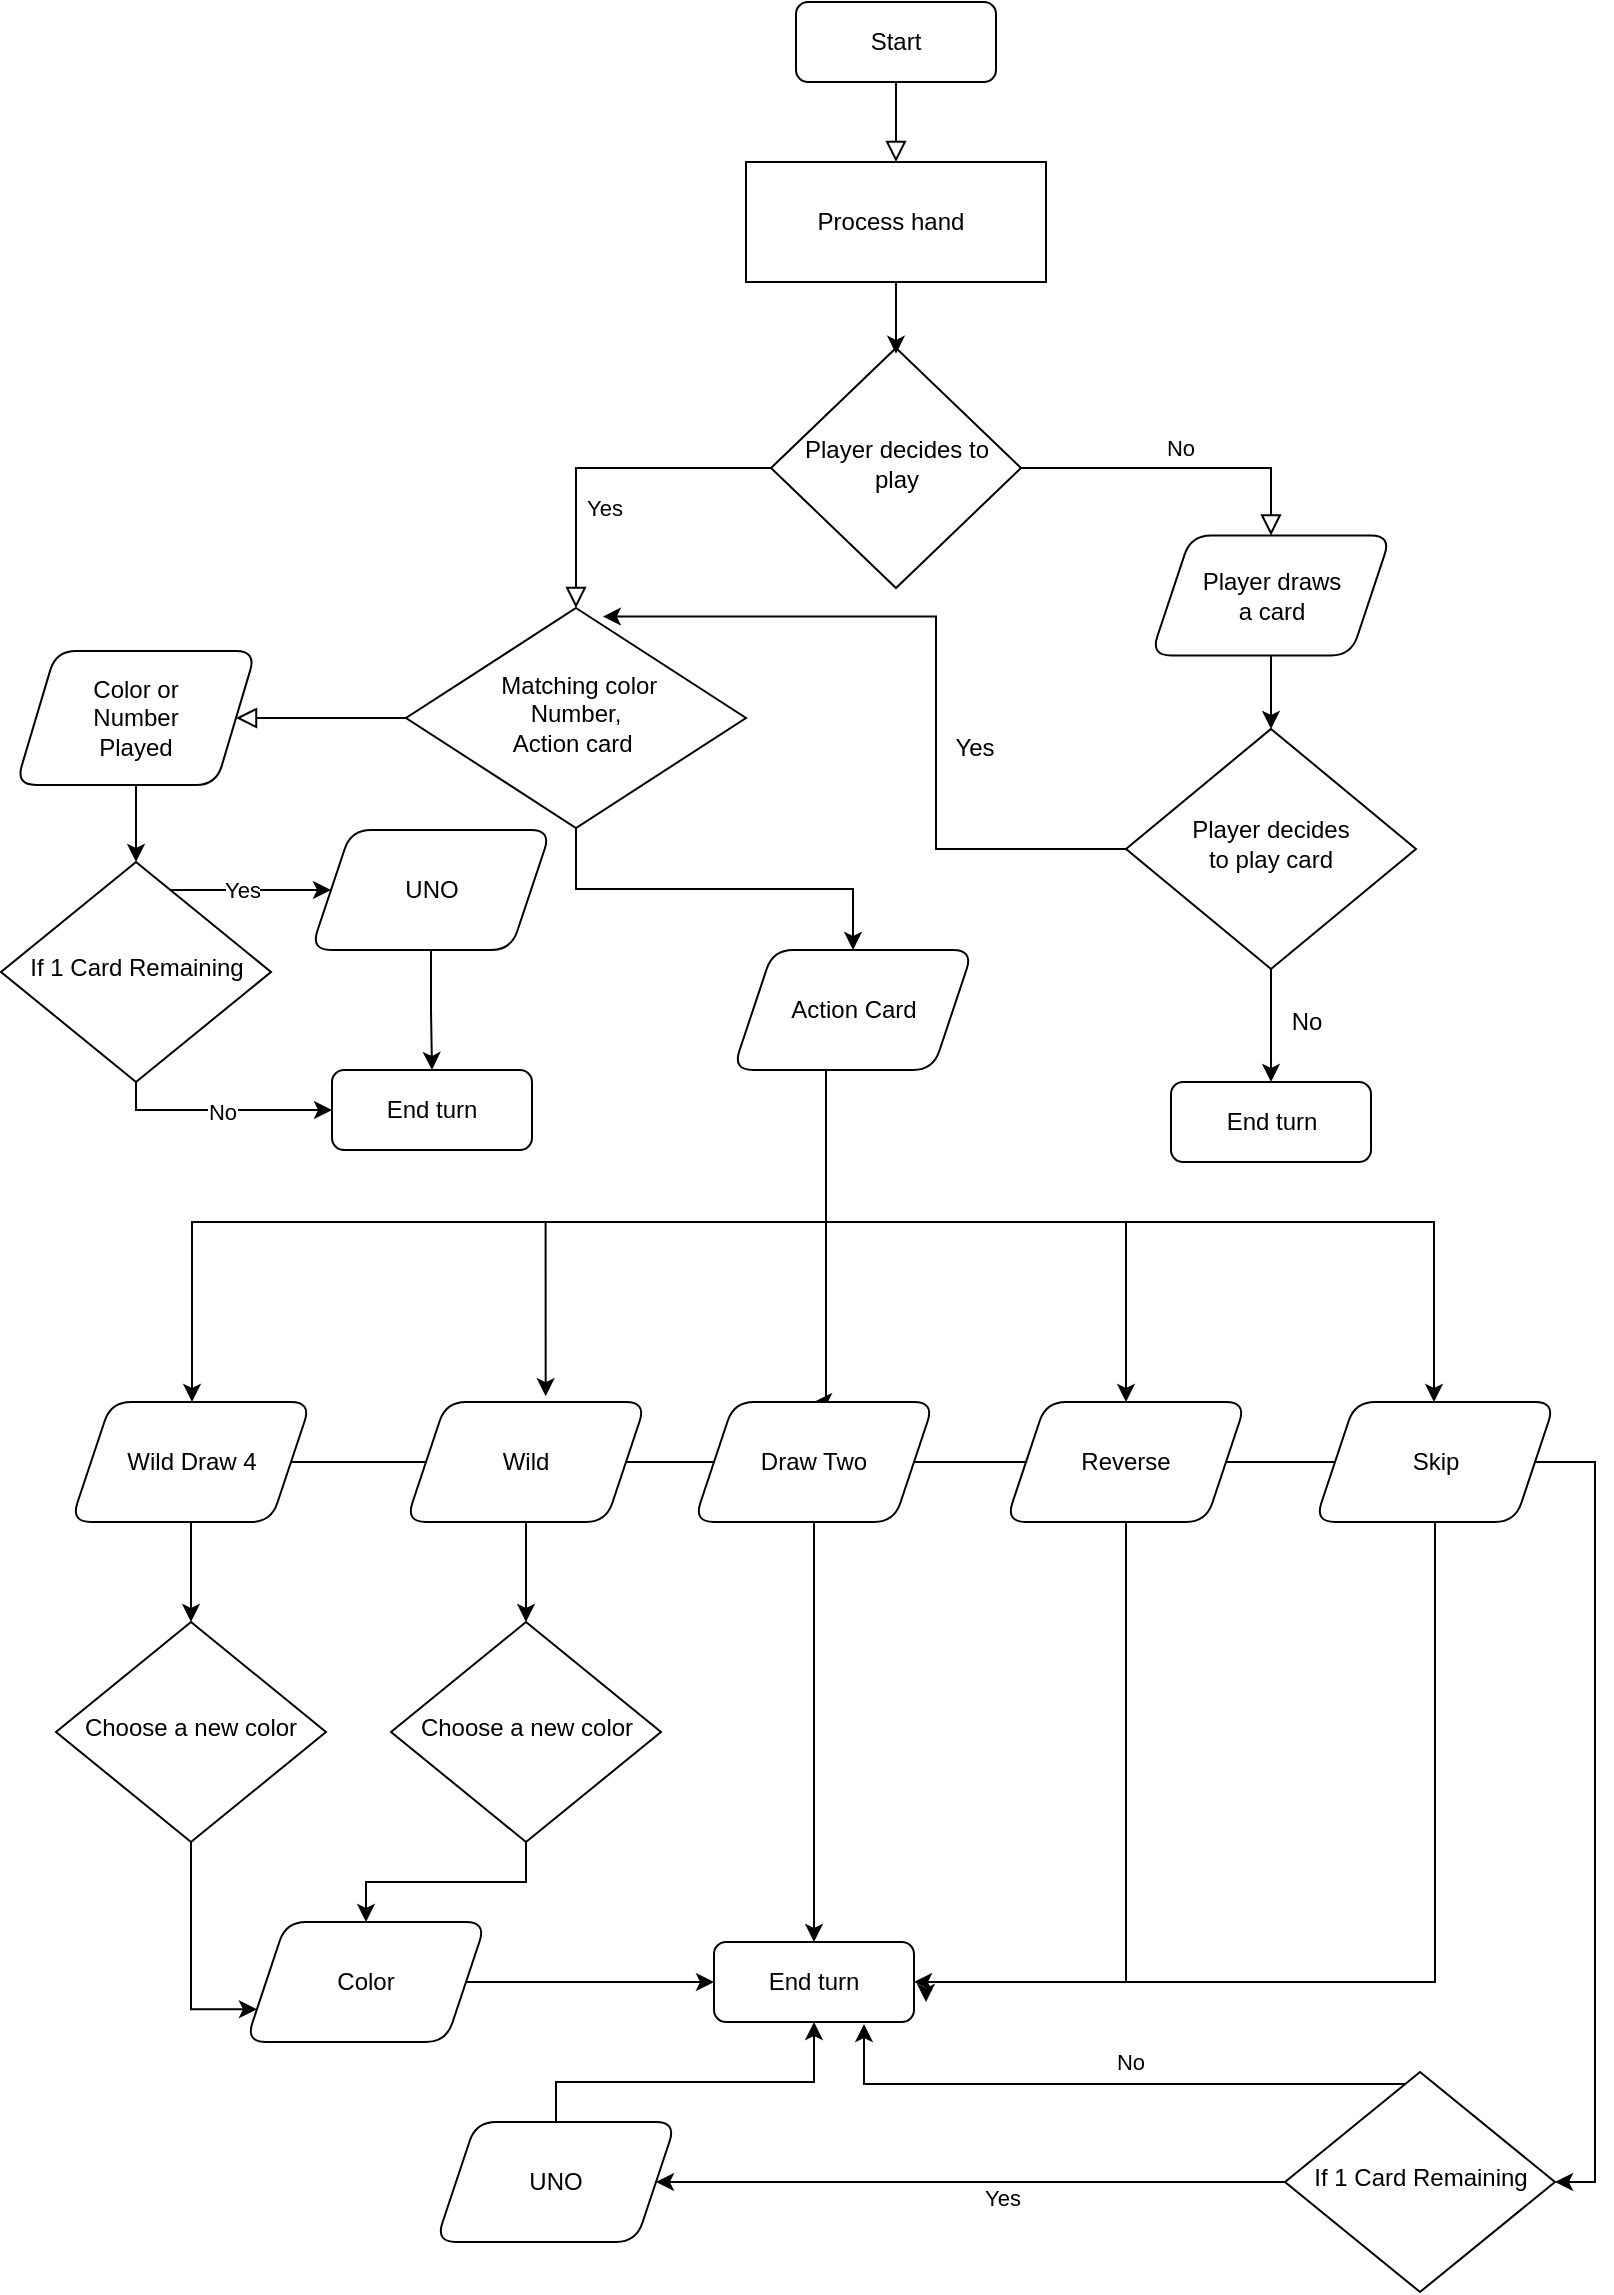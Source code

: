 <mxfile version="14.5.3" type="github">
  <diagram id="C5RBs43oDa-KdzZeNtuy" name="Page-1">
    <mxGraphModel dx="1983" dy="1099" grid="1" gridSize="10" guides="1" tooltips="1" connect="1" arrows="1" fold="1" page="1" pageScale="1" pageWidth="827" pageHeight="1169" math="0" shadow="0">
      <root>
        <mxCell id="WIyWlLk6GJQsqaUBKTNV-0" />
        <mxCell id="WIyWlLk6GJQsqaUBKTNV-1" parent="WIyWlLk6GJQsqaUBKTNV-0" />
        <mxCell id="WIyWlLk6GJQsqaUBKTNV-2" value="" style="rounded=0;html=1;jettySize=auto;orthogonalLoop=1;fontSize=11;endArrow=block;endFill=0;endSize=8;strokeWidth=1;shadow=0;labelBackgroundColor=none;edgeStyle=orthogonalEdgeStyle;entryX=0.5;entryY=0;entryDx=0;entryDy=0;" parent="WIyWlLk6GJQsqaUBKTNV-1" source="WIyWlLk6GJQsqaUBKTNV-3" target="4Q5z590cYtlkrLiECwAs-5" edge="1">
          <mxGeometry relative="1" as="geometry">
            <mxPoint x="465" y="100" as="targetPoint" />
          </mxGeometry>
        </mxCell>
        <mxCell id="WIyWlLk6GJQsqaUBKTNV-3" value="Start" style="rounded=1;whiteSpace=wrap;html=1;fontSize=12;glass=0;strokeWidth=1;shadow=0;" parent="WIyWlLk6GJQsqaUBKTNV-1" vertex="1">
          <mxGeometry x="410" y="10" width="100" height="40" as="geometry" />
        </mxCell>
        <mxCell id="WIyWlLk6GJQsqaUBKTNV-4" value="Yes" style="rounded=0;html=1;jettySize=auto;orthogonalLoop=1;fontSize=11;endArrow=block;endFill=0;endSize=8;strokeWidth=1;shadow=0;labelBackgroundColor=none;edgeStyle=orthogonalEdgeStyle;" parent="WIyWlLk6GJQsqaUBKTNV-1" source="WIyWlLk6GJQsqaUBKTNV-6" target="WIyWlLk6GJQsqaUBKTNV-10" edge="1">
          <mxGeometry y="20" relative="1" as="geometry">
            <mxPoint as="offset" />
          </mxGeometry>
        </mxCell>
        <mxCell id="WIyWlLk6GJQsqaUBKTNV-5" value="No" style="edgeStyle=orthogonalEdgeStyle;rounded=0;html=1;jettySize=auto;orthogonalLoop=1;fontSize=11;endArrow=block;endFill=0;endSize=8;strokeWidth=1;shadow=0;labelBackgroundColor=none;entryX=0.5;entryY=0;entryDx=0;entryDy=0;" parent="WIyWlLk6GJQsqaUBKTNV-1" source="WIyWlLk6GJQsqaUBKTNV-6" target="4Q5z590cYtlkrLiECwAs-29" edge="1">
          <mxGeometry y="10" relative="1" as="geometry">
            <mxPoint as="offset" />
            <mxPoint x="675" y="310" as="targetPoint" />
          </mxGeometry>
        </mxCell>
        <mxCell id="WIyWlLk6GJQsqaUBKTNV-6" value="Player decides to&lt;br&gt;play" style="rhombus;whiteSpace=wrap;html=1;shadow=0;fontFamily=Helvetica;fontSize=12;align=center;strokeWidth=1;spacing=6;spacingTop=-4;" parent="WIyWlLk6GJQsqaUBKTNV-1" vertex="1">
          <mxGeometry x="397.5" y="183" width="125" height="120" as="geometry" />
        </mxCell>
        <mxCell id="WIyWlLk6GJQsqaUBKTNV-9" value="" style="edgeStyle=orthogonalEdgeStyle;rounded=0;html=1;jettySize=auto;orthogonalLoop=1;fontSize=11;endArrow=block;endFill=0;endSize=8;strokeWidth=1;shadow=0;labelBackgroundColor=none;" parent="WIyWlLk6GJQsqaUBKTNV-1" source="WIyWlLk6GJQsqaUBKTNV-10" target="4Q5z590cYtlkrLiECwAs-25" edge="1">
          <mxGeometry y="10" relative="1" as="geometry">
            <mxPoint as="offset" />
            <mxPoint x="415" y="440" as="targetPoint" />
          </mxGeometry>
        </mxCell>
        <mxCell id="4Q5z590cYtlkrLiECwAs-34" style="edgeStyle=orthogonalEdgeStyle;rounded=0;orthogonalLoop=1;jettySize=auto;html=1;entryX=0.5;entryY=0;entryDx=0;entryDy=0;" edge="1" parent="WIyWlLk6GJQsqaUBKTNV-1" source="WIyWlLk6GJQsqaUBKTNV-10" target="4Q5z590cYtlkrLiECwAs-32">
          <mxGeometry relative="1" as="geometry" />
        </mxCell>
        <mxCell id="WIyWlLk6GJQsqaUBKTNV-10" value="&amp;nbsp;Matching color&lt;br&gt;Number, &lt;br&gt;Action card&amp;nbsp;" style="rhombus;whiteSpace=wrap;html=1;shadow=0;fontFamily=Helvetica;fontSize=12;align=center;strokeWidth=1;spacing=6;spacingTop=-4;" parent="WIyWlLk6GJQsqaUBKTNV-1" vertex="1">
          <mxGeometry x="215" y="313" width="170" height="110" as="geometry" />
        </mxCell>
        <mxCell id="4Q5z590cYtlkrLiECwAs-13" style="edgeStyle=orthogonalEdgeStyle;rounded=0;orthogonalLoop=1;jettySize=auto;html=1;entryX=0.5;entryY=0.024;entryDx=0;entryDy=0;entryPerimeter=0;exitX=0.5;exitY=1;exitDx=0;exitDy=0;" edge="1" parent="WIyWlLk6GJQsqaUBKTNV-1" source="4Q5z590cYtlkrLiECwAs-5" target="WIyWlLk6GJQsqaUBKTNV-6">
          <mxGeometry relative="1" as="geometry">
            <mxPoint x="460" y="103" as="sourcePoint" />
          </mxGeometry>
        </mxCell>
        <mxCell id="4Q5z590cYtlkrLiECwAs-5" value="" style="rounded=0;whiteSpace=wrap;html=1;" vertex="1" parent="WIyWlLk6GJQsqaUBKTNV-1">
          <mxGeometry x="385" y="90" width="150" height="60" as="geometry" />
        </mxCell>
        <mxCell id="4Q5z590cYtlkrLiECwAs-8" value="Process hand" style="text;html=1;strokeColor=none;fillColor=none;align=center;verticalAlign=middle;whiteSpace=wrap;rounded=0;" vertex="1" parent="WIyWlLk6GJQsqaUBKTNV-1">
          <mxGeometry x="405" y="110" width="105" height="20" as="geometry" />
        </mxCell>
        <mxCell id="4Q5z590cYtlkrLiECwAs-19" style="edgeStyle=orthogonalEdgeStyle;rounded=0;orthogonalLoop=1;jettySize=auto;html=1;entryX=0.579;entryY=0.039;entryDx=0;entryDy=0;entryPerimeter=0;" edge="1" parent="WIyWlLk6GJQsqaUBKTNV-1" source="4Q5z590cYtlkrLiECwAs-18" target="WIyWlLk6GJQsqaUBKTNV-10">
          <mxGeometry relative="1" as="geometry" />
        </mxCell>
        <mxCell id="4Q5z590cYtlkrLiECwAs-22" style="edgeStyle=orthogonalEdgeStyle;rounded=0;orthogonalLoop=1;jettySize=auto;html=1;entryX=0.5;entryY=0;entryDx=0;entryDy=0;" edge="1" parent="WIyWlLk6GJQsqaUBKTNV-1" source="4Q5z590cYtlkrLiECwAs-18" target="4Q5z590cYtlkrLiECwAs-21">
          <mxGeometry relative="1" as="geometry" />
        </mxCell>
        <mxCell id="4Q5z590cYtlkrLiECwAs-18" value="Player&amp;nbsp;decides&lt;br&gt;to play card" style="rhombus;whiteSpace=wrap;html=1;shadow=0;fontFamily=Helvetica;fontSize=12;align=center;strokeWidth=1;spacing=6;spacingTop=-4;" vertex="1" parent="WIyWlLk6GJQsqaUBKTNV-1">
          <mxGeometry x="575" y="373.46" width="145" height="120" as="geometry" />
        </mxCell>
        <mxCell id="4Q5z590cYtlkrLiECwAs-20" value="Yes" style="text;html=1;align=center;verticalAlign=middle;resizable=0;points=[];autosize=1;" vertex="1" parent="WIyWlLk6GJQsqaUBKTNV-1">
          <mxGeometry x="479" y="373.46" width="40" height="20" as="geometry" />
        </mxCell>
        <mxCell id="4Q5z590cYtlkrLiECwAs-21" value="End turn" style="rounded=1;whiteSpace=wrap;html=1;fontSize=12;glass=0;strokeWidth=1;shadow=0;" vertex="1" parent="WIyWlLk6GJQsqaUBKTNV-1">
          <mxGeometry x="597.5" y="550" width="100" height="40" as="geometry" />
        </mxCell>
        <mxCell id="4Q5z590cYtlkrLiECwAs-66" style="edgeStyle=orthogonalEdgeStyle;rounded=0;orthogonalLoop=1;jettySize=auto;html=1;entryX=0.5;entryY=0;entryDx=0;entryDy=0;" edge="1" parent="WIyWlLk6GJQsqaUBKTNV-1" source="4Q5z590cYtlkrLiECwAs-25" target="4Q5z590cYtlkrLiECwAs-78">
          <mxGeometry relative="1" as="geometry">
            <Array as="points">
              <mxPoint x="80" y="410" />
            </Array>
          </mxGeometry>
        </mxCell>
        <mxCell id="4Q5z590cYtlkrLiECwAs-25" value="Color or&lt;br&gt;Number&lt;br&gt;Played" style="shape=parallelogram;perimeter=parallelogramPerimeter;whiteSpace=wrap;html=1;fixedSize=1;rounded=1;shadow=0;strokeWidth=1;glass=0;" vertex="1" parent="WIyWlLk6GJQsqaUBKTNV-1">
          <mxGeometry x="20" y="334.5" width="120" height="67" as="geometry" />
        </mxCell>
        <mxCell id="4Q5z590cYtlkrLiECwAs-26" value="End turn" style="rounded=1;whiteSpace=wrap;html=1;fontSize=12;glass=0;strokeWidth=1;shadow=0;" vertex="1" parent="WIyWlLk6GJQsqaUBKTNV-1">
          <mxGeometry x="178" y="544" width="100" height="40" as="geometry" />
        </mxCell>
        <mxCell id="4Q5z590cYtlkrLiECwAs-30" style="edgeStyle=orthogonalEdgeStyle;rounded=0;orthogonalLoop=1;jettySize=auto;html=1;entryX=0.5;entryY=0;entryDx=0;entryDy=0;" edge="1" parent="WIyWlLk6GJQsqaUBKTNV-1" source="4Q5z590cYtlkrLiECwAs-29" target="4Q5z590cYtlkrLiECwAs-18">
          <mxGeometry relative="1" as="geometry" />
        </mxCell>
        <mxCell id="4Q5z590cYtlkrLiECwAs-29" value="Player draws &lt;br&gt;a card" style="shape=parallelogram;perimeter=parallelogramPerimeter;whiteSpace=wrap;html=1;fixedSize=1;rounded=1;shadow=0;strokeWidth=1;glass=0;" vertex="1" parent="WIyWlLk6GJQsqaUBKTNV-1">
          <mxGeometry x="587.5" y="276.73" width="120" height="60" as="geometry" />
        </mxCell>
        <mxCell id="4Q5z590cYtlkrLiECwAs-31" value="No" style="text;html=1;align=center;verticalAlign=middle;resizable=0;points=[];autosize=1;" vertex="1" parent="WIyWlLk6GJQsqaUBKTNV-1">
          <mxGeometry x="650" y="510" width="30" height="20" as="geometry" />
        </mxCell>
        <mxCell id="4Q5z590cYtlkrLiECwAs-46" style="edgeStyle=orthogonalEdgeStyle;rounded=0;orthogonalLoop=1;jettySize=auto;html=1;" edge="1" parent="WIyWlLk6GJQsqaUBKTNV-1" source="4Q5z590cYtlkrLiECwAs-32" target="4Q5z590cYtlkrLiECwAs-38">
          <mxGeometry relative="1" as="geometry">
            <Array as="points">
              <mxPoint x="425" y="620" />
              <mxPoint x="575" y="620" />
            </Array>
          </mxGeometry>
        </mxCell>
        <mxCell id="4Q5z590cYtlkrLiECwAs-47" style="edgeStyle=orthogonalEdgeStyle;rounded=0;orthogonalLoop=1;jettySize=auto;html=1;" edge="1" parent="WIyWlLk6GJQsqaUBKTNV-1" source="4Q5z590cYtlkrLiECwAs-32" target="4Q5z590cYtlkrLiECwAs-39">
          <mxGeometry relative="1" as="geometry">
            <Array as="points">
              <mxPoint x="425" y="620" />
              <mxPoint x="729" y="620" />
            </Array>
          </mxGeometry>
        </mxCell>
        <mxCell id="4Q5z590cYtlkrLiECwAs-48" style="edgeStyle=orthogonalEdgeStyle;rounded=0;orthogonalLoop=1;jettySize=auto;html=1;" edge="1" parent="WIyWlLk6GJQsqaUBKTNV-1" source="4Q5z590cYtlkrLiECwAs-32" target="4Q5z590cYtlkrLiECwAs-35">
          <mxGeometry relative="1" as="geometry">
            <Array as="points">
              <mxPoint x="425" y="620" />
              <mxPoint x="108" y="620" />
            </Array>
          </mxGeometry>
        </mxCell>
        <mxCell id="4Q5z590cYtlkrLiECwAs-49" style="edgeStyle=orthogonalEdgeStyle;rounded=0;orthogonalLoop=1;jettySize=auto;html=1;entryX=0.582;entryY=-0.048;entryDx=0;entryDy=0;entryPerimeter=0;" edge="1" parent="WIyWlLk6GJQsqaUBKTNV-1" source="4Q5z590cYtlkrLiECwAs-32" target="4Q5z590cYtlkrLiECwAs-36">
          <mxGeometry relative="1" as="geometry">
            <Array as="points">
              <mxPoint x="425" y="620" />
              <mxPoint x="285" y="620" />
            </Array>
          </mxGeometry>
        </mxCell>
        <mxCell id="4Q5z590cYtlkrLiECwAs-50" style="edgeStyle=orthogonalEdgeStyle;rounded=0;orthogonalLoop=1;jettySize=auto;html=1;entryX=0.5;entryY=0;entryDx=0;entryDy=0;" edge="1" parent="WIyWlLk6GJQsqaUBKTNV-1" source="4Q5z590cYtlkrLiECwAs-32" target="4Q5z590cYtlkrLiECwAs-37">
          <mxGeometry relative="1" as="geometry">
            <Array as="points">
              <mxPoint x="425" y="710" />
            </Array>
          </mxGeometry>
        </mxCell>
        <mxCell id="4Q5z590cYtlkrLiECwAs-32" value="Action Card" style="shape=parallelogram;perimeter=parallelogramPerimeter;whiteSpace=wrap;html=1;fixedSize=1;rounded=1;shadow=0;strokeWidth=1;glass=0;" vertex="1" parent="WIyWlLk6GJQsqaUBKTNV-1">
          <mxGeometry x="378.5" y="484" width="120" height="60" as="geometry" />
        </mxCell>
        <mxCell id="4Q5z590cYtlkrLiECwAs-33" value="End turn" style="rounded=1;whiteSpace=wrap;html=1;fontSize=12;glass=0;strokeWidth=1;shadow=0;" vertex="1" parent="WIyWlLk6GJQsqaUBKTNV-1">
          <mxGeometry x="369" y="980" width="100" height="40" as="geometry" />
        </mxCell>
        <mxCell id="4Q5z590cYtlkrLiECwAs-61" style="edgeStyle=orthogonalEdgeStyle;rounded=0;orthogonalLoop=1;jettySize=auto;html=1;entryX=0.5;entryY=0;entryDx=0;entryDy=0;" edge="1" parent="WIyWlLk6GJQsqaUBKTNV-1" source="4Q5z590cYtlkrLiECwAs-35" target="4Q5z590cYtlkrLiECwAs-51">
          <mxGeometry relative="1" as="geometry" />
        </mxCell>
        <mxCell id="4Q5z590cYtlkrLiECwAs-80" style="edgeStyle=orthogonalEdgeStyle;rounded=0;orthogonalLoop=1;jettySize=auto;html=1;entryX=1;entryY=0.5;entryDx=0;entryDy=0;" edge="1" parent="WIyWlLk6GJQsqaUBKTNV-1" source="4Q5z590cYtlkrLiECwAs-35" target="4Q5z590cYtlkrLiECwAs-79">
          <mxGeometry relative="1" as="geometry" />
        </mxCell>
        <mxCell id="4Q5z590cYtlkrLiECwAs-35" value="Wild Draw 4" style="shape=parallelogram;perimeter=parallelogramPerimeter;whiteSpace=wrap;html=1;fixedSize=1;rounded=1;shadow=0;strokeWidth=1;glass=0;" vertex="1" parent="WIyWlLk6GJQsqaUBKTNV-1">
          <mxGeometry x="47.5" y="710" width="120" height="60" as="geometry" />
        </mxCell>
        <mxCell id="4Q5z590cYtlkrLiECwAs-62" style="edgeStyle=orthogonalEdgeStyle;rounded=0;orthogonalLoop=1;jettySize=auto;html=1;entryX=0.5;entryY=0;entryDx=0;entryDy=0;" edge="1" parent="WIyWlLk6GJQsqaUBKTNV-1" source="4Q5z590cYtlkrLiECwAs-36" target="4Q5z590cYtlkrLiECwAs-52">
          <mxGeometry relative="1" as="geometry" />
        </mxCell>
        <mxCell id="4Q5z590cYtlkrLiECwAs-36" value="Wild" style="shape=parallelogram;perimeter=parallelogramPerimeter;whiteSpace=wrap;html=1;fixedSize=1;rounded=1;shadow=0;strokeWidth=1;glass=0;" vertex="1" parent="WIyWlLk6GJQsqaUBKTNV-1">
          <mxGeometry x="215" y="710" width="120" height="60" as="geometry" />
        </mxCell>
        <mxCell id="4Q5z590cYtlkrLiECwAs-58" style="edgeStyle=orthogonalEdgeStyle;rounded=0;orthogonalLoop=1;jettySize=auto;html=1;" edge="1" parent="WIyWlLk6GJQsqaUBKTNV-1" source="4Q5z590cYtlkrLiECwAs-37" target="4Q5z590cYtlkrLiECwAs-33">
          <mxGeometry relative="1" as="geometry" />
        </mxCell>
        <mxCell id="4Q5z590cYtlkrLiECwAs-37" value="Draw Two" style="shape=parallelogram;perimeter=parallelogramPerimeter;whiteSpace=wrap;html=1;fixedSize=1;rounded=1;shadow=0;strokeWidth=1;glass=0;" vertex="1" parent="WIyWlLk6GJQsqaUBKTNV-1">
          <mxGeometry x="359" y="710" width="120" height="60" as="geometry" />
        </mxCell>
        <mxCell id="4Q5z590cYtlkrLiECwAs-63" style="edgeStyle=orthogonalEdgeStyle;rounded=0;orthogonalLoop=1;jettySize=auto;html=1;entryX=1;entryY=0.5;entryDx=0;entryDy=0;" edge="1" parent="WIyWlLk6GJQsqaUBKTNV-1" source="4Q5z590cYtlkrLiECwAs-38" target="4Q5z590cYtlkrLiECwAs-33">
          <mxGeometry relative="1" as="geometry">
            <Array as="points">
              <mxPoint x="575" y="1000" />
            </Array>
          </mxGeometry>
        </mxCell>
        <mxCell id="4Q5z590cYtlkrLiECwAs-38" value="Reverse" style="shape=parallelogram;perimeter=parallelogramPerimeter;whiteSpace=wrap;html=1;fixedSize=1;rounded=1;shadow=0;strokeWidth=1;glass=0;" vertex="1" parent="WIyWlLk6GJQsqaUBKTNV-1">
          <mxGeometry x="515" y="710" width="120" height="60" as="geometry" />
        </mxCell>
        <mxCell id="4Q5z590cYtlkrLiECwAs-39" value="Skip" style="shape=parallelogram;perimeter=parallelogramPerimeter;whiteSpace=wrap;html=1;fixedSize=1;rounded=1;shadow=0;strokeWidth=1;glass=0;" vertex="1" parent="WIyWlLk6GJQsqaUBKTNV-1">
          <mxGeometry x="669.5" y="710" width="120" height="60" as="geometry" />
        </mxCell>
        <mxCell id="4Q5z590cYtlkrLiECwAs-54" style="edgeStyle=orthogonalEdgeStyle;rounded=0;orthogonalLoop=1;jettySize=auto;html=1;entryX=0;entryY=0.75;entryDx=0;entryDy=0;" edge="1" parent="WIyWlLk6GJQsqaUBKTNV-1" source="4Q5z590cYtlkrLiECwAs-51" target="4Q5z590cYtlkrLiECwAs-53">
          <mxGeometry relative="1" as="geometry">
            <Array as="points">
              <mxPoint x="108" y="1014" />
            </Array>
          </mxGeometry>
        </mxCell>
        <mxCell id="4Q5z590cYtlkrLiECwAs-51" value="Choose a new color" style="rhombus;whiteSpace=wrap;html=1;shadow=0;fontFamily=Helvetica;fontSize=12;align=center;strokeWidth=1;spacing=6;spacingTop=-4;" vertex="1" parent="WIyWlLk6GJQsqaUBKTNV-1">
          <mxGeometry x="40" y="820" width="135" height="110" as="geometry" />
        </mxCell>
        <mxCell id="4Q5z590cYtlkrLiECwAs-56" style="edgeStyle=orthogonalEdgeStyle;rounded=0;orthogonalLoop=1;jettySize=auto;html=1;entryX=0.5;entryY=0;entryDx=0;entryDy=0;" edge="1" parent="WIyWlLk6GJQsqaUBKTNV-1" source="4Q5z590cYtlkrLiECwAs-52" target="4Q5z590cYtlkrLiECwAs-53">
          <mxGeometry relative="1" as="geometry" />
        </mxCell>
        <mxCell id="4Q5z590cYtlkrLiECwAs-52" value="Choose a new color" style="rhombus;whiteSpace=wrap;html=1;shadow=0;fontFamily=Helvetica;fontSize=12;align=center;strokeWidth=1;spacing=6;spacingTop=-4;" vertex="1" parent="WIyWlLk6GJQsqaUBKTNV-1">
          <mxGeometry x="207.5" y="820" width="135" height="110" as="geometry" />
        </mxCell>
        <mxCell id="4Q5z590cYtlkrLiECwAs-57" style="edgeStyle=orthogonalEdgeStyle;rounded=0;orthogonalLoop=1;jettySize=auto;html=1;" edge="1" parent="WIyWlLk6GJQsqaUBKTNV-1" source="4Q5z590cYtlkrLiECwAs-53" target="4Q5z590cYtlkrLiECwAs-33">
          <mxGeometry relative="1" as="geometry" />
        </mxCell>
        <mxCell id="4Q5z590cYtlkrLiECwAs-53" value="Color" style="shape=parallelogram;perimeter=parallelogramPerimeter;whiteSpace=wrap;html=1;fixedSize=1;rounded=1;shadow=0;strokeWidth=1;glass=0;" vertex="1" parent="WIyWlLk6GJQsqaUBKTNV-1">
          <mxGeometry x="135" y="970" width="120" height="60" as="geometry" />
        </mxCell>
        <mxCell id="4Q5z590cYtlkrLiECwAs-87" style="edgeStyle=orthogonalEdgeStyle;rounded=0;orthogonalLoop=1;jettySize=auto;html=1;entryX=0.5;entryY=0;entryDx=0;entryDy=0;" edge="1" parent="WIyWlLk6GJQsqaUBKTNV-1" source="4Q5z590cYtlkrLiECwAs-65" target="4Q5z590cYtlkrLiECwAs-26">
          <mxGeometry relative="1" as="geometry" />
        </mxCell>
        <mxCell id="4Q5z590cYtlkrLiECwAs-65" value="UNO" style="shape=parallelogram;perimeter=parallelogramPerimeter;whiteSpace=wrap;html=1;fixedSize=1;rounded=1;shadow=0;strokeWidth=1;glass=0;" vertex="1" parent="WIyWlLk6GJQsqaUBKTNV-1">
          <mxGeometry x="167.5" y="424" width="120" height="60" as="geometry" />
        </mxCell>
        <mxCell id="4Q5z590cYtlkrLiECwAs-82" style="edgeStyle=orthogonalEdgeStyle;rounded=0;orthogonalLoop=1;jettySize=auto;html=1;entryX=0.5;entryY=1;entryDx=0;entryDy=0;" edge="1" parent="WIyWlLk6GJQsqaUBKTNV-1" source="4Q5z590cYtlkrLiECwAs-69" target="4Q5z590cYtlkrLiECwAs-33">
          <mxGeometry relative="1" as="geometry">
            <Array as="points">
              <mxPoint x="290" y="1050" />
              <mxPoint x="419" y="1050" />
            </Array>
          </mxGeometry>
        </mxCell>
        <mxCell id="4Q5z590cYtlkrLiECwAs-69" value="UNO" style="shape=parallelogram;perimeter=parallelogramPerimeter;whiteSpace=wrap;html=1;fixedSize=1;rounded=1;shadow=0;strokeWidth=1;glass=0;" vertex="1" parent="WIyWlLk6GJQsqaUBKTNV-1">
          <mxGeometry x="230" y="1070" width="120" height="60" as="geometry" />
        </mxCell>
        <mxCell id="4Q5z590cYtlkrLiECwAs-70" style="edgeStyle=orthogonalEdgeStyle;rounded=0;orthogonalLoop=1;jettySize=auto;html=1;" edge="1" parent="WIyWlLk6GJQsqaUBKTNV-1" source="4Q5z590cYtlkrLiECwAs-39">
          <mxGeometry relative="1" as="geometry">
            <mxPoint x="725" y="770" as="sourcePoint" />
            <mxPoint x="475" y="1010" as="targetPoint" />
            <Array as="points">
              <mxPoint x="729" y="1000" />
              <mxPoint x="475" y="1000" />
            </Array>
          </mxGeometry>
        </mxCell>
        <mxCell id="4Q5z590cYtlkrLiECwAs-86" style="edgeStyle=orthogonalEdgeStyle;rounded=0;orthogonalLoop=1;jettySize=auto;html=1;entryX=0;entryY=0.5;entryDx=0;entryDy=0;" edge="1" parent="WIyWlLk6GJQsqaUBKTNV-1" source="4Q5z590cYtlkrLiECwAs-78" target="4Q5z590cYtlkrLiECwAs-65">
          <mxGeometry relative="1" as="geometry">
            <Array as="points">
              <mxPoint x="150" y="454" />
              <mxPoint x="150" y="454" />
            </Array>
          </mxGeometry>
        </mxCell>
        <mxCell id="4Q5z590cYtlkrLiECwAs-89" value="Yes" style="edgeLabel;html=1;align=center;verticalAlign=middle;resizable=0;points=[];" vertex="1" connectable="0" parent="4Q5z590cYtlkrLiECwAs-86">
          <mxGeometry x="-0.115" relative="1" as="geometry">
            <mxPoint as="offset" />
          </mxGeometry>
        </mxCell>
        <mxCell id="4Q5z590cYtlkrLiECwAs-88" style="edgeStyle=orthogonalEdgeStyle;rounded=0;orthogonalLoop=1;jettySize=auto;html=1;entryX=0;entryY=0.5;entryDx=0;entryDy=0;" edge="1" parent="WIyWlLk6GJQsqaUBKTNV-1" source="4Q5z590cYtlkrLiECwAs-78" target="4Q5z590cYtlkrLiECwAs-26">
          <mxGeometry relative="1" as="geometry">
            <Array as="points">
              <mxPoint x="80" y="564" />
            </Array>
          </mxGeometry>
        </mxCell>
        <mxCell id="4Q5z590cYtlkrLiECwAs-90" value="No" style="edgeLabel;html=1;align=center;verticalAlign=middle;resizable=0;points=[];" vertex="1" connectable="0" parent="4Q5z590cYtlkrLiECwAs-88">
          <mxGeometry x="0.013" y="-1" relative="1" as="geometry">
            <mxPoint as="offset" />
          </mxGeometry>
        </mxCell>
        <mxCell id="4Q5z590cYtlkrLiECwAs-78" value="If 1 Card Remaining" style="rhombus;whiteSpace=wrap;html=1;shadow=0;fontFamily=Helvetica;fontSize=12;align=center;strokeWidth=1;spacing=6;spacingTop=-4;" vertex="1" parent="WIyWlLk6GJQsqaUBKTNV-1">
          <mxGeometry x="12.5" y="440.0" width="135" height="110" as="geometry" />
        </mxCell>
        <mxCell id="4Q5z590cYtlkrLiECwAs-81" style="edgeStyle=orthogonalEdgeStyle;rounded=0;orthogonalLoop=1;jettySize=auto;html=1;" edge="1" parent="WIyWlLk6GJQsqaUBKTNV-1" source="4Q5z590cYtlkrLiECwAs-79">
          <mxGeometry relative="1" as="geometry">
            <mxPoint x="340" y="1100" as="targetPoint" />
          </mxGeometry>
        </mxCell>
        <mxCell id="4Q5z590cYtlkrLiECwAs-83" value="Yes" style="edgeLabel;html=1;align=center;verticalAlign=middle;resizable=0;points=[];" vertex="1" connectable="0" parent="4Q5z590cYtlkrLiECwAs-81">
          <mxGeometry x="-0.098" y="2" relative="1" as="geometry">
            <mxPoint y="6" as="offset" />
          </mxGeometry>
        </mxCell>
        <mxCell id="4Q5z590cYtlkrLiECwAs-84" value="No" style="edgeStyle=orthogonalEdgeStyle;rounded=0;orthogonalLoop=1;jettySize=auto;html=1;entryX=0.75;entryY=1;entryDx=0;entryDy=0;exitX=0.5;exitY=0;exitDx=0;exitDy=0;" edge="1" parent="WIyWlLk6GJQsqaUBKTNV-1" source="4Q5z590cYtlkrLiECwAs-79">
          <mxGeometry x="-0.034" y="-11" relative="1" as="geometry">
            <mxPoint x="715.864" y="1051" as="sourcePoint" />
            <mxPoint x="444" y="1021" as="targetPoint" />
            <Array as="points">
              <mxPoint x="722" y="1051" />
              <mxPoint x="444" y="1051" />
            </Array>
            <mxPoint as="offset" />
          </mxGeometry>
        </mxCell>
        <mxCell id="4Q5z590cYtlkrLiECwAs-79" value="If 1 Card Remaining" style="rhombus;whiteSpace=wrap;html=1;shadow=0;fontFamily=Helvetica;fontSize=12;align=center;strokeWidth=1;spacing=6;spacingTop=-4;" vertex="1" parent="WIyWlLk6GJQsqaUBKTNV-1">
          <mxGeometry x="654.5" y="1045" width="135" height="110" as="geometry" />
        </mxCell>
      </root>
    </mxGraphModel>
  </diagram>
</mxfile>

